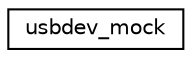 digraph "Graphical Class Hierarchy"
{
 // LATEX_PDF_SIZE
  edge [fontname="Helvetica",fontsize="10",labelfontname="Helvetica",labelfontsize="10"];
  node [fontname="Helvetica",fontsize="10",shape=record];
  rankdir="LR";
  Node0 [label="usbdev_mock",height=0.2,width=0.4,color="black", fillcolor="white", style="filled",URL="$structusbdev__mock.html",tooltip="usbdev mock device"];
}
